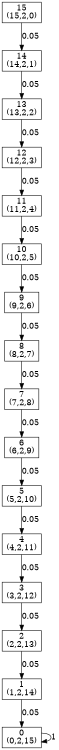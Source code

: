 digraph R {
size="8,5"
node [shape=box];
0 -> 0 [ label="1" ];
1 -> 0 [ label="0.05" ];
2 -> 1 [ label="0.05" ];
3 -> 2 [ label="0.05" ];
4 -> 3 [ label="0.05" ];
5 -> 4 [ label="0.05" ];
6 -> 5 [ label="0.05" ];
7 -> 6 [ label="0.05" ];
8 -> 7 [ label="0.05" ];
9 -> 8 [ label="0.05" ];
10 -> 9 [ label="0.05" ];
11 -> 10 [ label="0.05" ];
12 -> 11 [ label="0.05" ];
13 -> 12 [ label="0.05" ];
14 -> 13 [ label="0.05" ];
15 -> 14 [ label="0.05" ];
0 [label="0\n(0,2,15)"];
1 [label="1\n(1,2,14)"];
2 [label="2\n(2,2,13)"];
3 [label="3\n(3,2,12)"];
4 [label="4\n(4,2,11)"];
5 [label="5\n(5,2,10)"];
6 [label="6\n(6,2,9)"];
7 [label="7\n(7,2,8)"];
8 [label="8\n(8,2,7)"];
9 [label="9\n(9,2,6)"];
10 [label="10\n(10,2,5)"];
11 [label="11\n(11,2,4)"];
12 [label="12\n(12,2,3)"];
13 [label="13\n(13,2,2)"];
14 [label="14\n(14,2,1)"];
15 [label="15\n(15,2,0)"];
}
